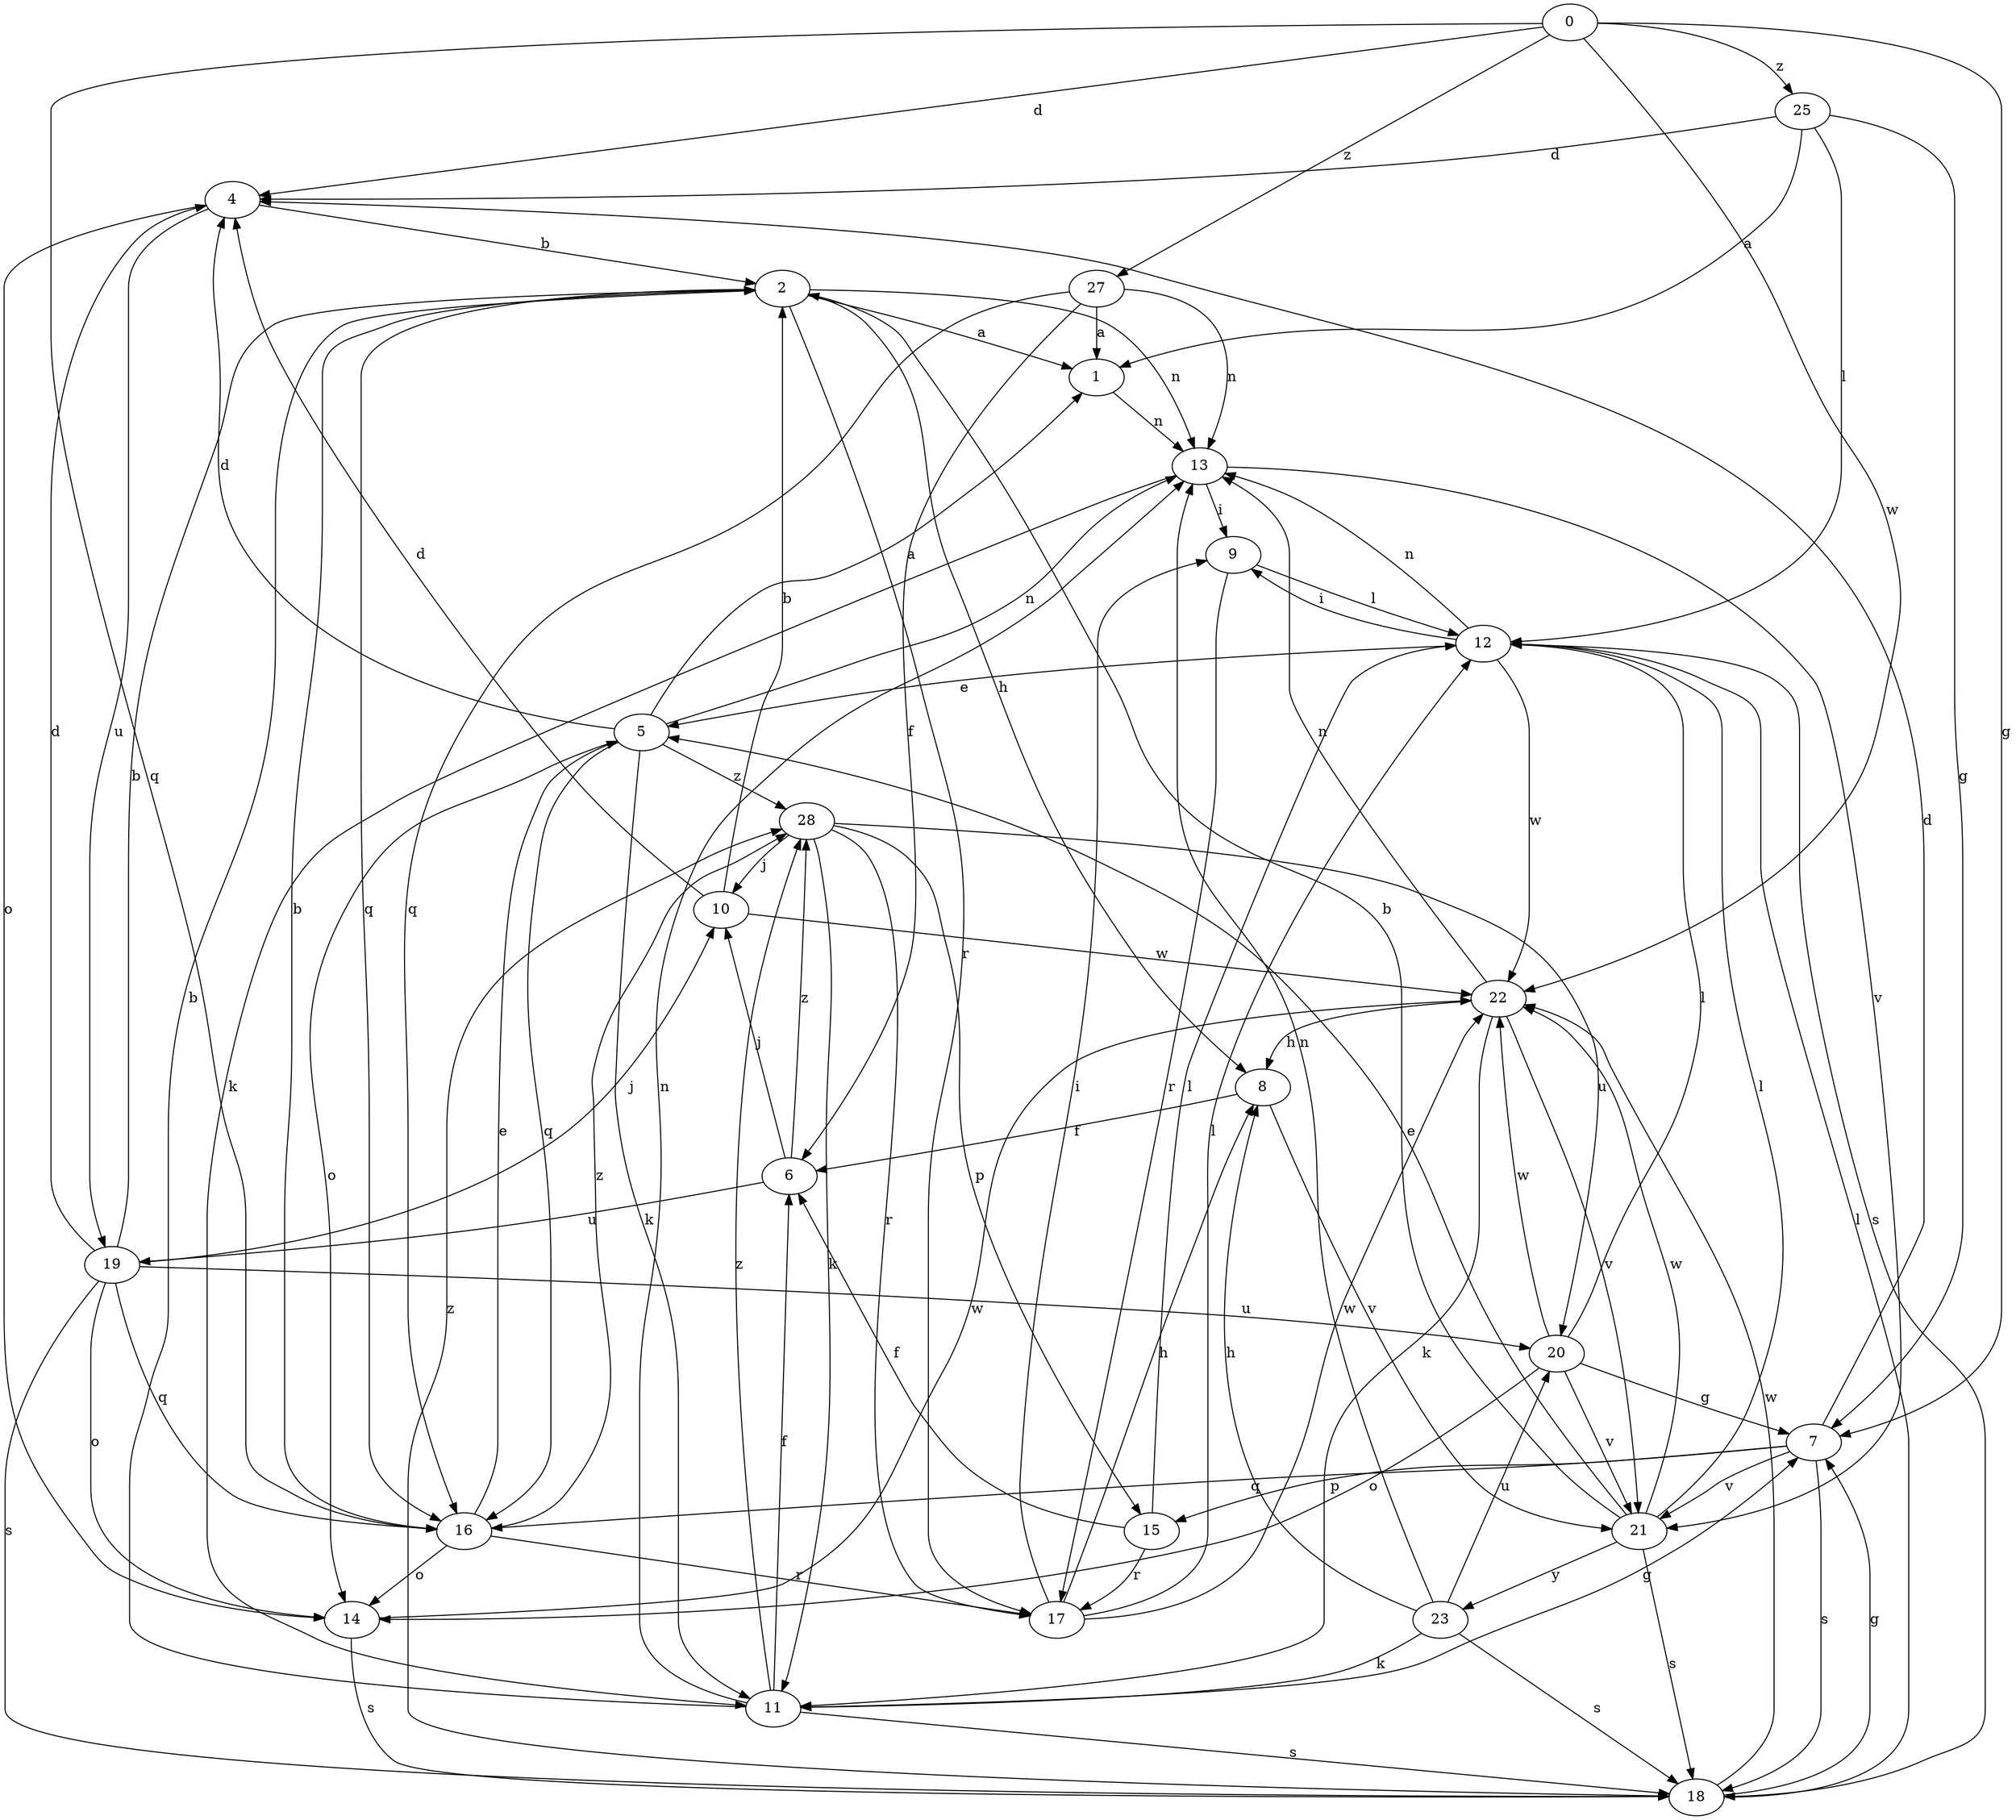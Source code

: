 strict digraph  {
0;
1;
2;
4;
5;
6;
7;
8;
9;
10;
11;
12;
13;
14;
15;
16;
17;
18;
19;
20;
21;
22;
23;
25;
27;
28;
0 -> 4  [label=d];
0 -> 7  [label=g];
0 -> 16  [label=q];
0 -> 22  [label=w];
0 -> 25  [label=z];
0 -> 27  [label=z];
1 -> 13  [label=n];
2 -> 1  [label=a];
2 -> 8  [label=h];
2 -> 13  [label=n];
2 -> 16  [label=q];
2 -> 17  [label=r];
4 -> 2  [label=b];
4 -> 14  [label=o];
4 -> 19  [label=u];
5 -> 1  [label=a];
5 -> 4  [label=d];
5 -> 11  [label=k];
5 -> 13  [label=n];
5 -> 14  [label=o];
5 -> 16  [label=q];
5 -> 28  [label=z];
6 -> 10  [label=j];
6 -> 19  [label=u];
6 -> 28  [label=z];
7 -> 4  [label=d];
7 -> 15  [label=p];
7 -> 16  [label=q];
7 -> 18  [label=s];
7 -> 21  [label=v];
8 -> 6  [label=f];
8 -> 21  [label=v];
9 -> 12  [label=l];
9 -> 17  [label=r];
10 -> 2  [label=b];
10 -> 4  [label=d];
10 -> 22  [label=w];
11 -> 2  [label=b];
11 -> 6  [label=f];
11 -> 7  [label=g];
11 -> 13  [label=n];
11 -> 18  [label=s];
11 -> 28  [label=z];
12 -> 5  [label=e];
12 -> 9  [label=i];
12 -> 13  [label=n];
12 -> 18  [label=s];
12 -> 22  [label=w];
13 -> 9  [label=i];
13 -> 11  [label=k];
13 -> 21  [label=v];
14 -> 18  [label=s];
14 -> 22  [label=w];
15 -> 6  [label=f];
15 -> 12  [label=l];
15 -> 17  [label=r];
16 -> 2  [label=b];
16 -> 5  [label=e];
16 -> 14  [label=o];
16 -> 17  [label=r];
16 -> 28  [label=z];
17 -> 8  [label=h];
17 -> 9  [label=i];
17 -> 12  [label=l];
17 -> 22  [label=w];
18 -> 7  [label=g];
18 -> 12  [label=l];
18 -> 22  [label=w];
18 -> 28  [label=z];
19 -> 2  [label=b];
19 -> 4  [label=d];
19 -> 10  [label=j];
19 -> 14  [label=o];
19 -> 16  [label=q];
19 -> 18  [label=s];
19 -> 20  [label=u];
20 -> 7  [label=g];
20 -> 12  [label=l];
20 -> 14  [label=o];
20 -> 21  [label=v];
20 -> 22  [label=w];
21 -> 2  [label=b];
21 -> 5  [label=e];
21 -> 12  [label=l];
21 -> 18  [label=s];
21 -> 22  [label=w];
21 -> 23  [label=y];
22 -> 8  [label=h];
22 -> 11  [label=k];
22 -> 13  [label=n];
22 -> 21  [label=v];
23 -> 8  [label=h];
23 -> 11  [label=k];
23 -> 13  [label=n];
23 -> 18  [label=s];
23 -> 20  [label=u];
25 -> 1  [label=a];
25 -> 4  [label=d];
25 -> 7  [label=g];
25 -> 12  [label=l];
27 -> 1  [label=a];
27 -> 6  [label=f];
27 -> 13  [label=n];
27 -> 16  [label=q];
28 -> 10  [label=j];
28 -> 11  [label=k];
28 -> 15  [label=p];
28 -> 17  [label=r];
28 -> 20  [label=u];
}
